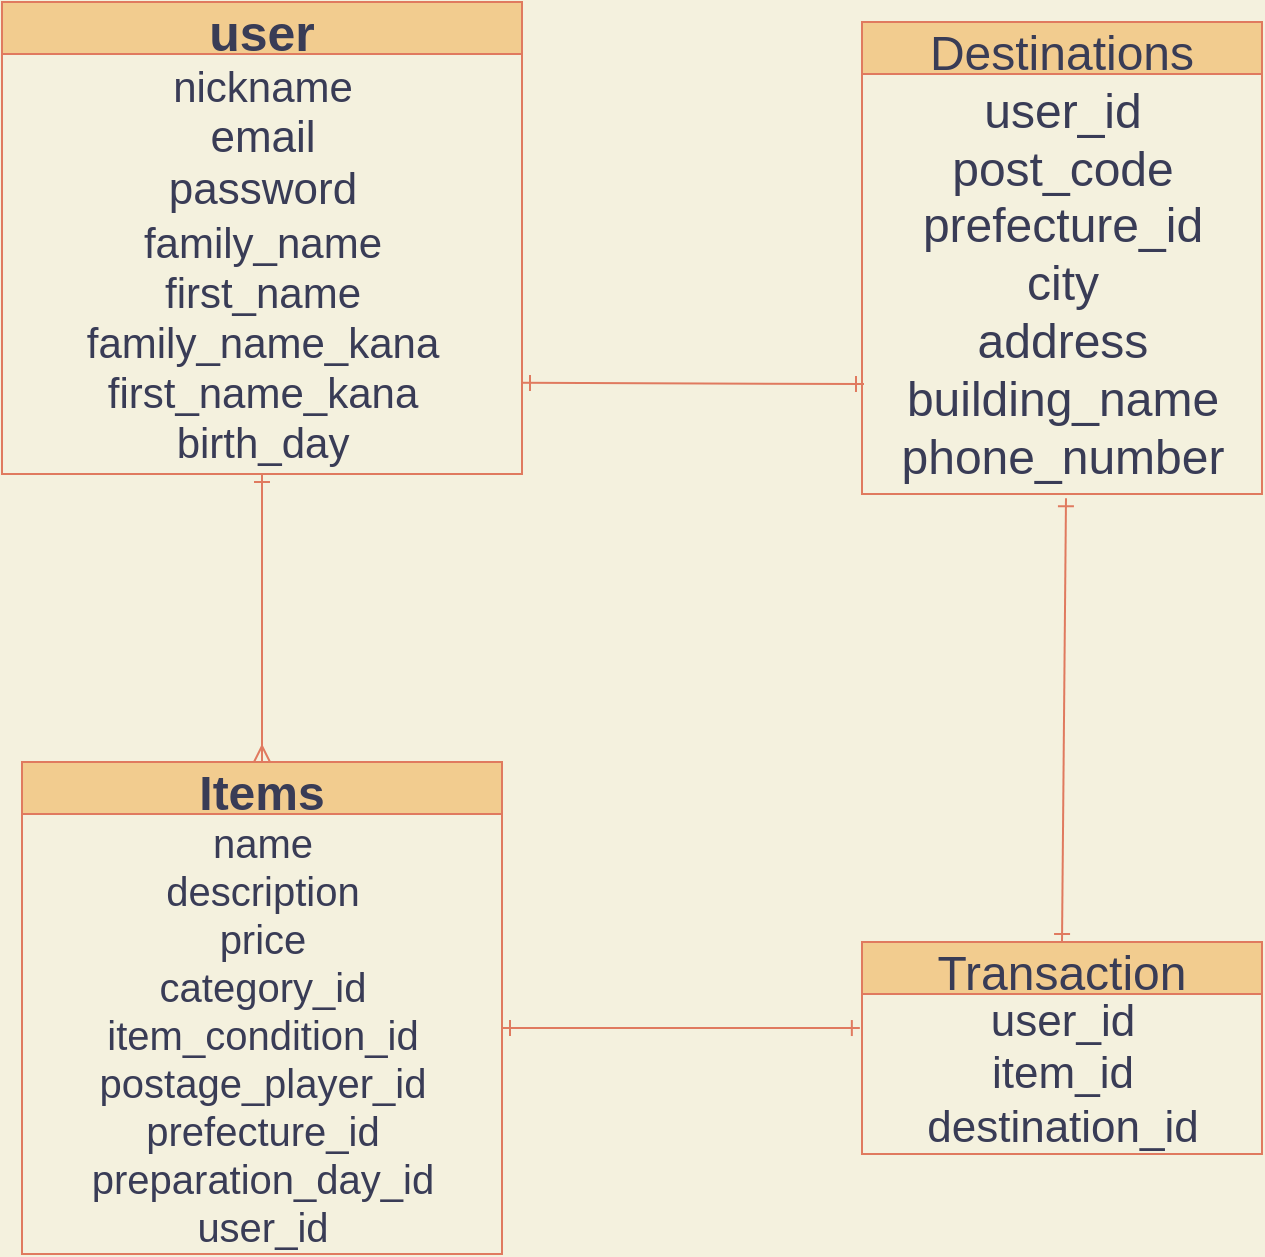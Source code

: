 <mxfile version="13.6.6">
    <diagram id="6hGFLwfOUW9BJ-s0fimq" name="Page-1">
        <mxGraphModel dx="728" dy="680" grid="1" gridSize="10" guides="1" tooltips="1" connect="1" arrows="1" fold="1" page="1" pageScale="1" pageWidth="1169" pageHeight="827" background="#F4F1DE" math="0" shadow="0">
            <root>
                <object label="" id="0">
                    <mxCell/>
                </object>
                <mxCell id="1" parent="0"/>
                <mxCell id="90" style="edgeStyle=orthogonalEdgeStyle;rounded=0;orthogonalLoop=1;jettySize=auto;html=1;fontSize=24;endArrow=ERmany;endFill=0;entryX=0.5;entryY=0;entryDx=0;entryDy=0;labelBackgroundColor=#F4F1DE;strokeColor=#E07A5F;fontColor=#393C56;" parent="1" source="52" target="66" edge="1">
                    <mxGeometry relative="1" as="geometry">
                        <mxPoint x="260" y="490" as="targetPoint"/>
                        <Array as="points"/>
                    </mxGeometry>
                </mxCell>
                <mxCell id="52" value="user" style="swimlane;fontStyle=1;childLayout=stackLayout;horizontal=1;startSize=26;horizontalStack=0;resizeParent=1;resizeParentMax=0;resizeLast=0;collapsible=1;marginBottom=0;align=center;fontSize=25;html=0;fillColor=#F2CC8F;strokeColor=#E07A5F;fontColor=#393C56;" parent="1" vertex="1">
                    <mxGeometry x="130" y="120" width="260" height="236" as="geometry"/>
                </mxCell>
                <mxCell id="49" value="nickname&lt;font&gt;&lt;br&gt;&lt;span style=&quot;font-size: 22px&quot;&gt;email&lt;/span&gt;&lt;font size=&quot;1&quot;&gt;&lt;br&gt;&lt;/font&gt;&lt;/font&gt;&lt;font style=&quot;font-size: 22px&quot;&gt;password&lt;/font&gt;&lt;br&gt;family_name&lt;br&gt;first_name&lt;br&gt;family_name_kana&lt;br&gt;first_name_kana&lt;br&gt;birth_day" style="text;html=1;align=center;verticalAlign=middle;resizable=0;points=[];autosize=1;fontSize=21;fontColor=#393C56;" parent="52" vertex="1">
                    <mxGeometry y="26" width="260" height="210" as="geometry"/>
                </mxCell>
                <mxCell id="93" style="edgeStyle=orthogonalEdgeStyle;rounded=0;orthogonalLoop=1;jettySize=auto;html=1;exitX=0.5;exitY=0;exitDx=0;exitDy=0;entryX=0.5;entryY=1;entryDx=0;entryDy=0;entryPerimeter=0;endArrow=ERone;endFill=0;fontSize=24;labelBackgroundColor=#F4F1DE;strokeColor=#E07A5F;fontColor=#393C56;" parent="1" source="66" target="49" edge="1">
                    <mxGeometry relative="1" as="geometry"/>
                </mxCell>
                <mxCell id="66" value="Items" style="swimlane;fontStyle=1;childLayout=stackLayout;horizontal=1;startSize=26;horizontalStack=0;resizeParent=1;resizeParentMax=0;resizeLast=0;collapsible=1;marginBottom=0;align=center;fontSize=24;html=0;fillColor=#F2CC8F;strokeColor=#E07A5F;fontColor=#393C56;" parent="1" vertex="1">
                    <mxGeometry x="140" y="500" width="240" height="246" as="geometry"/>
                </mxCell>
                <mxCell id="61" value="name&lt;br&gt;description&lt;br&gt;price&lt;br&gt;category_id&lt;br&gt;item_condition_id&lt;br&gt;postage_player_id&lt;br&gt;prefecture_id&lt;br&gt;preparation_day_id&lt;br&gt;user_id" style="text;html=1;align=center;verticalAlign=middle;resizable=0;points=[];autosize=1;fontSize=20;fontColor=#393C56;" parent="66" vertex="1">
                    <mxGeometry y="26" width="240" height="220" as="geometry"/>
                </mxCell>
                <mxCell id="98" value="" style="endArrow=ERone;html=1;rounded=0;fontSize=24;endFill=0;labelBackgroundColor=#F4F1DE;strokeColor=#E07A5F;fontColor=#393C56;" parent="1" edge="1">
                    <mxGeometry relative="1" as="geometry">
                        <mxPoint x="390" y="280" as="sourcePoint"/>
                        <mxPoint x="390" y="280" as="targetPoint"/>
                    </mxGeometry>
                </mxCell>
                <mxCell id="109" value="" style="fontSize=12;html=1;endArrow=ERone;startArrow=ERone;endFill=0;startFill=0;exitX=1;exitY=0.783;exitDx=0;exitDy=0;exitPerimeter=0;jumpStyle=none;jumpSize=8;targetPerimeterSpacing=2;sourcePerimeterSpacing=2;sketch=0;shadow=0;entryX=0.005;entryY=0.738;entryDx=0;entryDy=0;entryPerimeter=0;labelBackgroundColor=#F4F1DE;strokeColor=#E07A5F;fontColor=#393C56;" parent="1" source="49" edge="1" target="77">
                    <mxGeometry width="100" height="100" relative="1" as="geometry">
                        <mxPoint x="420" y="380" as="sourcePoint"/>
                        <mxPoint x="558" y="271" as="targetPoint"/>
                        <Array as="points"/>
                    </mxGeometry>
                </mxCell>
                <mxCell id="110" value="" style="edgeStyle=entityRelationEdgeStyle;fontSize=12;html=1;endArrow=ERone;endFill=0;startArrow=ERone;startFill=0;entryX=-0.006;entryY=0.386;entryDx=0;entryDy=0;entryPerimeter=0;labelBackgroundColor=#F4F1DE;strokeColor=#E07A5F;fontColor=#393C56;" parent="1" edge="1">
                    <mxGeometry width="100" height="100" relative="1" as="geometry">
                        <mxPoint x="380" y="633" as="sourcePoint"/>
                        <mxPoint x="558.92" y="633.02" as="targetPoint"/>
                    </mxGeometry>
                </mxCell>
                <mxCell id="111" value="Transaction" style="swimlane;fontStyle=0;childLayout=stackLayout;horizontal=1;startSize=26;horizontalStack=0;resizeParent=1;resizeParentMax=0;resizeLast=0;collapsible=1;marginBottom=0;align=center;fontSize=24;rounded=0;sketch=0;fillColor=#F2CC8F;strokeColor=#E07A5F;fontColor=#393C56;" vertex="1" parent="1">
                    <mxGeometry x="560" y="590" width="200" height="106" as="geometry"/>
                </mxCell>
                <mxCell id="115" value="user_id&lt;br&gt;item_id&lt;br&gt;destination_id" style="text;html=1;align=center;verticalAlign=middle;resizable=0;points=[];autosize=1;fontSize=22;fontColor=#393C56;" vertex="1" parent="111">
                    <mxGeometry y="26" width="200" height="80" as="geometry"/>
                </mxCell>
                <mxCell id="78" value="Destinations" style="swimlane;fontStyle=0;childLayout=stackLayout;horizontal=1;startSize=26;horizontalStack=0;resizeParent=1;resizeParentMax=0;resizeLast=0;collapsible=1;marginBottom=0;align=center;fontSize=24;html=0;fillColor=#F2CC8F;strokeColor=#E07A5F;fontColor=#393C56;" parent="1" vertex="1">
                    <mxGeometry x="560" y="130" width="200" height="236" as="geometry"/>
                </mxCell>
                <mxCell id="77" value="user_id&lt;br&gt;post_code&lt;br&gt;prefecture_id&lt;br&gt;city&lt;br&gt;address&lt;br&gt;building_name&lt;br&gt;phone_number" style="text;html=1;align=center;verticalAlign=middle;resizable=0;points=[];autosize=1;fontSize=24;fontColor=#393C56;" parent="78" vertex="1">
                    <mxGeometry y="26" width="200" height="210" as="geometry"/>
                </mxCell>
                <mxCell id="117" value="" style="fontSize=12;html=1;endArrow=ERone;startArrow=ERone;exitX=0.5;exitY=0;exitDx=0;exitDy=0;entryX=0.51;entryY=1.01;entryDx=0;entryDy=0;entryPerimeter=0;startFill=0;endFill=0;labelBackgroundColor=#F4F1DE;strokeColor=#E07A5F;fontColor=#393C56;" edge="1" parent="1" source="111" target="77">
                    <mxGeometry width="100" height="100" relative="1" as="geometry">
                        <mxPoint x="580" y="514" as="sourcePoint"/>
                        <mxPoint x="655" y="360" as="targetPoint"/>
                        <Array as="points"/>
                    </mxGeometry>
                </mxCell>
            </root>
        </mxGraphModel>
    </diagram>
</mxfile>